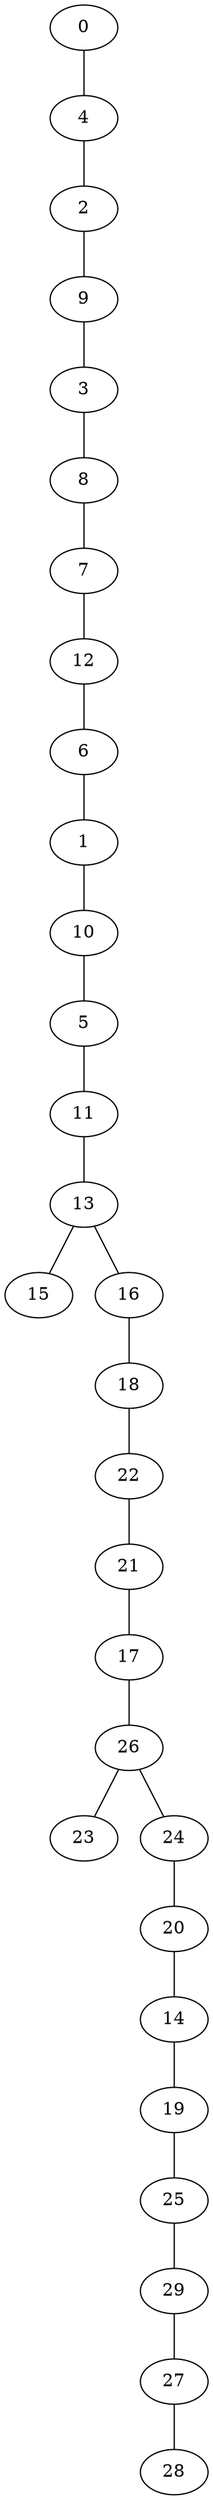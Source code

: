 graph {
0  [Label = "0 (0.00)"]
4  [Label = "4 (0.00)"]
2  [Label = "2 (0.00)"]
9  [Label = "9 (0.00)"]
3  [Label = "3 (0.00)"]
8  [Label = "8 (0.00)"]
7  [Label = "7 (0.00)"]
12  [Label = "12 (0.00)"]
6  [Label = "6 (0.00)"]
1  [Label = "1 (0.00)"]
10  [Label = "10 (0.00)"]
5  [Label = "5 (0.00)"]
11  [Label = "11 (0.00)"]
13  [Label = "13 (0.00)"]
15  [Label = "15 (0.00)"]
16  [Label = "16 (0.00)"]
18  [Label = "18 (0.00)"]
22  [Label = "22 (0.00)"]
21  [Label = "21 (0.00)"]
17  [Label = "17 (0.00)"]
26  [Label = "26 (0.00)"]
23  [Label = "23 (0.00)"]
24  [Label = "24 (0.00)"]
20  [Label = "20 (0.00)"]
14  [Label = "14 (0.00)"]
19  [Label = "19 (0.00)"]
25  [Label = "25 (0.00)"]
29  [Label = "29 (0.00)"]
27  [Label = "27 (0.00)"]
28  [Label = "28 (0.00)"]

0--4  [Label = "0.00"]
4--2  [Label = "0.00"]
2--9  [Label = "0.00"]
9--3  [Label = "0.00"]
3--8  [Label = "0.00"]
8--7  [Label = "0.00"]
7--12  [Label = "0.00"]
12--6  [Label = "0.00"]
6--1  [Label = "0.00"]
1--10  [Label = "0.00"]
10--5  [Label = "0.00"]
5--11  [Label = "0.00"]
11--13  [Label = "0.00"]
13--15  [Label = "0.00"]
13--16  [Label = "0.00"]
16--18  [Label = "0.00"]
18--22  [Label = "0.00"]
22--21  [Label = "0.00"]
21--17  [Label = "0.00"]
17--26  [Label = "0.00"]
26--23  [Label = "0.00"]
26--24  [Label = "0.00"]
24--20  [Label = "0.00"]
20--14  [Label = "0.00"]
14--19  [Label = "0.00"]
19--25  [Label = "0.00"]
25--29  [Label = "0.00"]
29--27  [Label = "0.00"]
27--28  [Label = "0.00"]
}
